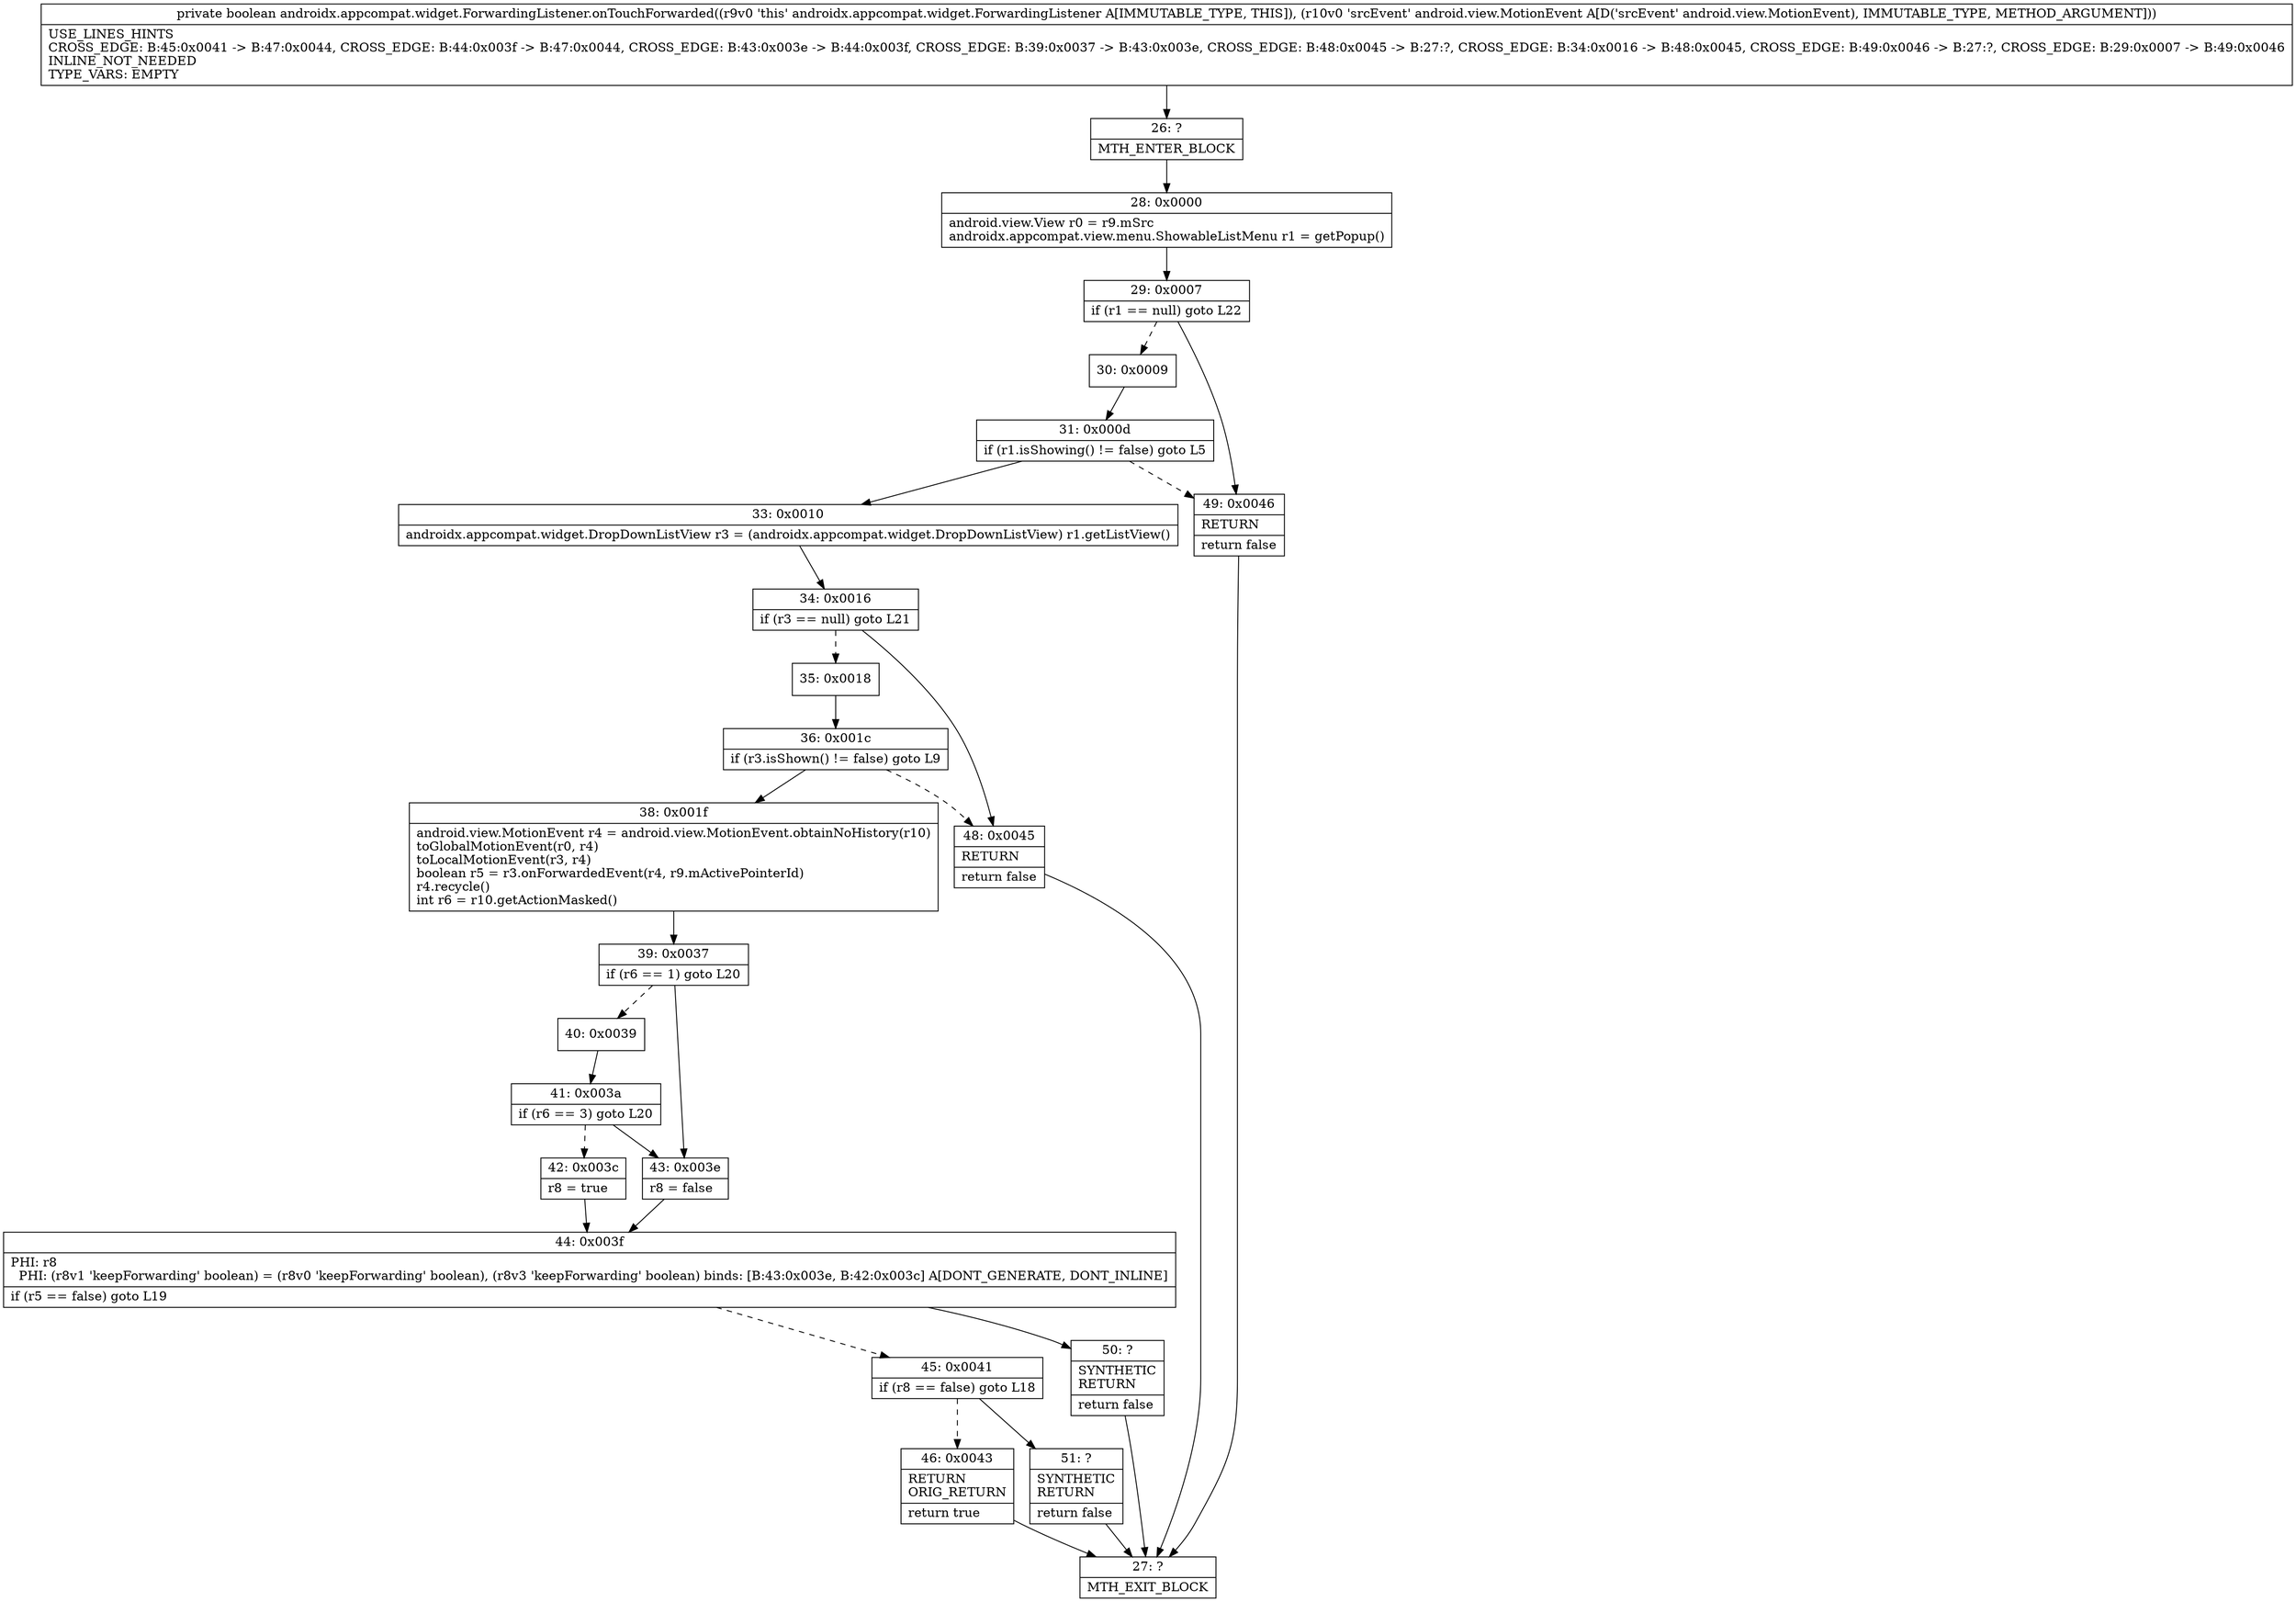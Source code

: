 digraph "CFG forandroidx.appcompat.widget.ForwardingListener.onTouchForwarded(Landroid\/view\/MotionEvent;)Z" {
Node_26 [shape=record,label="{26\:\ ?|MTH_ENTER_BLOCK\l}"];
Node_28 [shape=record,label="{28\:\ 0x0000|android.view.View r0 = r9.mSrc\landroidx.appcompat.view.menu.ShowableListMenu r1 = getPopup()\l}"];
Node_29 [shape=record,label="{29\:\ 0x0007|if (r1 == null) goto L22\l}"];
Node_30 [shape=record,label="{30\:\ 0x0009}"];
Node_31 [shape=record,label="{31\:\ 0x000d|if (r1.isShowing() != false) goto L5\l}"];
Node_33 [shape=record,label="{33\:\ 0x0010|androidx.appcompat.widget.DropDownListView r3 = (androidx.appcompat.widget.DropDownListView) r1.getListView()\l}"];
Node_34 [shape=record,label="{34\:\ 0x0016|if (r3 == null) goto L21\l}"];
Node_35 [shape=record,label="{35\:\ 0x0018}"];
Node_36 [shape=record,label="{36\:\ 0x001c|if (r3.isShown() != false) goto L9\l}"];
Node_38 [shape=record,label="{38\:\ 0x001f|android.view.MotionEvent r4 = android.view.MotionEvent.obtainNoHistory(r10)\ltoGlobalMotionEvent(r0, r4)\ltoLocalMotionEvent(r3, r4)\lboolean r5 = r3.onForwardedEvent(r4, r9.mActivePointerId)\lr4.recycle()\lint r6 = r10.getActionMasked()\l}"];
Node_39 [shape=record,label="{39\:\ 0x0037|if (r6 == 1) goto L20\l}"];
Node_40 [shape=record,label="{40\:\ 0x0039}"];
Node_41 [shape=record,label="{41\:\ 0x003a|if (r6 == 3) goto L20\l}"];
Node_42 [shape=record,label="{42\:\ 0x003c|r8 = true\l}"];
Node_44 [shape=record,label="{44\:\ 0x003f|PHI: r8 \l  PHI: (r8v1 'keepForwarding' boolean) = (r8v0 'keepForwarding' boolean), (r8v3 'keepForwarding' boolean) binds: [B:43:0x003e, B:42:0x003c] A[DONT_GENERATE, DONT_INLINE]\l|if (r5 == false) goto L19\l}"];
Node_45 [shape=record,label="{45\:\ 0x0041|if (r8 == false) goto L18\l}"];
Node_46 [shape=record,label="{46\:\ 0x0043|RETURN\lORIG_RETURN\l|return true\l}"];
Node_27 [shape=record,label="{27\:\ ?|MTH_EXIT_BLOCK\l}"];
Node_51 [shape=record,label="{51\:\ ?|SYNTHETIC\lRETURN\l|return false\l}"];
Node_50 [shape=record,label="{50\:\ ?|SYNTHETIC\lRETURN\l|return false\l}"];
Node_43 [shape=record,label="{43\:\ 0x003e|r8 = false\l}"];
Node_48 [shape=record,label="{48\:\ 0x0045|RETURN\l|return false\l}"];
Node_49 [shape=record,label="{49\:\ 0x0046|RETURN\l|return false\l}"];
MethodNode[shape=record,label="{private boolean androidx.appcompat.widget.ForwardingListener.onTouchForwarded((r9v0 'this' androidx.appcompat.widget.ForwardingListener A[IMMUTABLE_TYPE, THIS]), (r10v0 'srcEvent' android.view.MotionEvent A[D('srcEvent' android.view.MotionEvent), IMMUTABLE_TYPE, METHOD_ARGUMENT]))  | USE_LINES_HINTS\lCROSS_EDGE: B:45:0x0041 \-\> B:47:0x0044, CROSS_EDGE: B:44:0x003f \-\> B:47:0x0044, CROSS_EDGE: B:43:0x003e \-\> B:44:0x003f, CROSS_EDGE: B:39:0x0037 \-\> B:43:0x003e, CROSS_EDGE: B:48:0x0045 \-\> B:27:?, CROSS_EDGE: B:34:0x0016 \-\> B:48:0x0045, CROSS_EDGE: B:49:0x0046 \-\> B:27:?, CROSS_EDGE: B:29:0x0007 \-\> B:49:0x0046\lINLINE_NOT_NEEDED\lTYPE_VARS: EMPTY\l}"];
MethodNode -> Node_26;Node_26 -> Node_28;
Node_28 -> Node_29;
Node_29 -> Node_30[style=dashed];
Node_29 -> Node_49;
Node_30 -> Node_31;
Node_31 -> Node_33;
Node_31 -> Node_49[style=dashed];
Node_33 -> Node_34;
Node_34 -> Node_35[style=dashed];
Node_34 -> Node_48;
Node_35 -> Node_36;
Node_36 -> Node_38;
Node_36 -> Node_48[style=dashed];
Node_38 -> Node_39;
Node_39 -> Node_40[style=dashed];
Node_39 -> Node_43;
Node_40 -> Node_41;
Node_41 -> Node_42[style=dashed];
Node_41 -> Node_43;
Node_42 -> Node_44;
Node_44 -> Node_45[style=dashed];
Node_44 -> Node_50;
Node_45 -> Node_46[style=dashed];
Node_45 -> Node_51;
Node_46 -> Node_27;
Node_51 -> Node_27;
Node_50 -> Node_27;
Node_43 -> Node_44;
Node_48 -> Node_27;
Node_49 -> Node_27;
}

